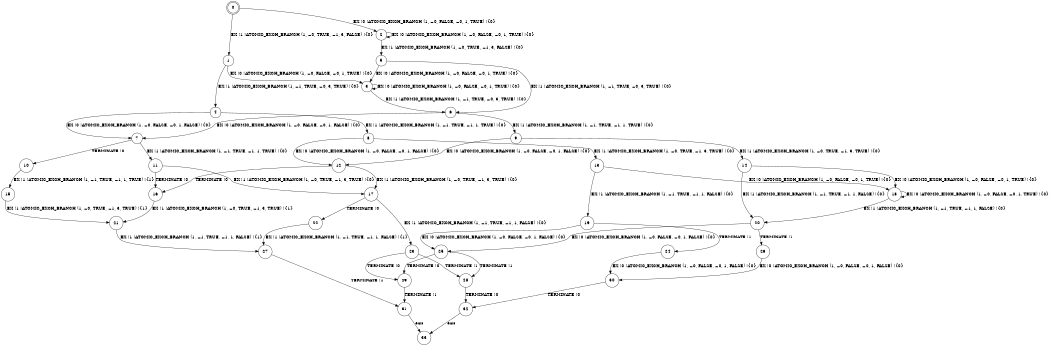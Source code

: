 digraph BCG {
size = "7, 10.5";
center = TRUE;
node [shape = circle];
0 [peripheries = 2];
0 -> 1 [label = "EX !1 !ATOMIC_EXCH_BRANCH (1, +0, TRUE, +1, 3, FALSE) !{0}"];
0 -> 2 [label = "EX !0 !ATOMIC_EXCH_BRANCH (1, +0, FALSE, +0, 1, TRUE) !{0}"];
1 -> 3 [label = "EX !0 !ATOMIC_EXCH_BRANCH (1, +0, FALSE, +0, 1, TRUE) !{0}"];
1 -> 4 [label = "EX !1 !ATOMIC_EXCH_BRANCH (1, +1, TRUE, +0, 3, TRUE) !{0}"];
2 -> 5 [label = "EX !1 !ATOMIC_EXCH_BRANCH (1, +0, TRUE, +1, 3, FALSE) !{0}"];
2 -> 2 [label = "EX !0 !ATOMIC_EXCH_BRANCH (1, +0, FALSE, +0, 1, TRUE) !{0}"];
3 -> 6 [label = "EX !1 !ATOMIC_EXCH_BRANCH (1, +1, TRUE, +0, 3, TRUE) !{0}"];
3 -> 3 [label = "EX !0 !ATOMIC_EXCH_BRANCH (1, +0, FALSE, +0, 1, TRUE) !{0}"];
4 -> 7 [label = "EX !0 !ATOMIC_EXCH_BRANCH (1, +0, FALSE, +0, 1, FALSE) !{0}"];
4 -> 8 [label = "EX !1 !ATOMIC_EXCH_BRANCH (1, +1, TRUE, +1, 1, TRUE) !{0}"];
5 -> 6 [label = "EX !1 !ATOMIC_EXCH_BRANCH (1, +1, TRUE, +0, 3, TRUE) !{0}"];
5 -> 3 [label = "EX !0 !ATOMIC_EXCH_BRANCH (1, +0, FALSE, +0, 1, TRUE) !{0}"];
6 -> 9 [label = "EX !1 !ATOMIC_EXCH_BRANCH (1, +1, TRUE, +1, 1, TRUE) !{0}"];
6 -> 7 [label = "EX !0 !ATOMIC_EXCH_BRANCH (1, +0, FALSE, +0, 1, FALSE) !{0}"];
7 -> 10 [label = "TERMINATE !0"];
7 -> 11 [label = "EX !1 !ATOMIC_EXCH_BRANCH (1, +1, TRUE, +1, 1, TRUE) !{0}"];
8 -> 12 [label = "EX !0 !ATOMIC_EXCH_BRANCH (1, +0, FALSE, +0, 1, FALSE) !{0}"];
8 -> 13 [label = "EX !1 !ATOMIC_EXCH_BRANCH (1, +0, TRUE, +1, 3, TRUE) !{0}"];
9 -> 14 [label = "EX !1 !ATOMIC_EXCH_BRANCH (1, +0, TRUE, +1, 3, TRUE) !{0}"];
9 -> 12 [label = "EX !0 !ATOMIC_EXCH_BRANCH (1, +0, FALSE, +0, 1, FALSE) !{0}"];
10 -> 15 [label = "EX !1 !ATOMIC_EXCH_BRANCH (1, +1, TRUE, +1, 1, TRUE) !{1}"];
11 -> 16 [label = "TERMINATE !0"];
11 -> 17 [label = "EX !1 !ATOMIC_EXCH_BRANCH (1, +0, TRUE, +1, 3, TRUE) !{0}"];
12 -> 16 [label = "TERMINATE !0"];
12 -> 17 [label = "EX !1 !ATOMIC_EXCH_BRANCH (1, +0, TRUE, +1, 3, TRUE) !{0}"];
13 -> 18 [label = "EX !0 !ATOMIC_EXCH_BRANCH (1, +0, FALSE, +0, 1, TRUE) !{0}"];
13 -> 19 [label = "EX !1 !ATOMIC_EXCH_BRANCH (1, +1, TRUE, +1, 1, FALSE) !{0}"];
14 -> 20 [label = "EX !1 !ATOMIC_EXCH_BRANCH (1, +1, TRUE, +1, 1, FALSE) !{0}"];
14 -> 18 [label = "EX !0 !ATOMIC_EXCH_BRANCH (1, +0, FALSE, +0, 1, TRUE) !{0}"];
15 -> 21 [label = "EX !1 !ATOMIC_EXCH_BRANCH (1, +0, TRUE, +1, 3, TRUE) !{1}"];
16 -> 21 [label = "EX !1 !ATOMIC_EXCH_BRANCH (1, +0, TRUE, +1, 3, TRUE) !{1}"];
17 -> 22 [label = "TERMINATE !0"];
17 -> 23 [label = "EX !1 !ATOMIC_EXCH_BRANCH (1, +1, TRUE, +1, 1, FALSE) !{0}"];
18 -> 20 [label = "EX !1 !ATOMIC_EXCH_BRANCH (1, +1, TRUE, +1, 1, FALSE) !{0}"];
18 -> 18 [label = "EX !0 !ATOMIC_EXCH_BRANCH (1, +0, FALSE, +0, 1, TRUE) !{0}"];
19 -> 24 [label = "TERMINATE !1"];
19 -> 25 [label = "EX !0 !ATOMIC_EXCH_BRANCH (1, +0, FALSE, +0, 1, FALSE) !{0}"];
20 -> 26 [label = "TERMINATE !1"];
20 -> 25 [label = "EX !0 !ATOMIC_EXCH_BRANCH (1, +0, FALSE, +0, 1, FALSE) !{0}"];
21 -> 27 [label = "EX !1 !ATOMIC_EXCH_BRANCH (1, +1, TRUE, +1, 1, FALSE) !{1}"];
22 -> 27 [label = "EX !1 !ATOMIC_EXCH_BRANCH (1, +1, TRUE, +1, 1, FALSE) !{1}"];
23 -> 28 [label = "TERMINATE !1"];
23 -> 29 [label = "TERMINATE !0"];
24 -> 30 [label = "EX !0 !ATOMIC_EXCH_BRANCH (1, +0, FALSE, +0, 1, FALSE) !{0}"];
25 -> 28 [label = "TERMINATE !1"];
25 -> 29 [label = "TERMINATE !0"];
26 -> 30 [label = "EX !0 !ATOMIC_EXCH_BRANCH (1, +0, FALSE, +0, 1, FALSE) !{0}"];
27 -> 31 [label = "TERMINATE !1"];
28 -> 32 [label = "TERMINATE !0"];
29 -> 31 [label = "TERMINATE !1"];
30 -> 32 [label = "TERMINATE !0"];
31 -> 33 [label = "exit"];
32 -> 33 [label = "exit"];
}
